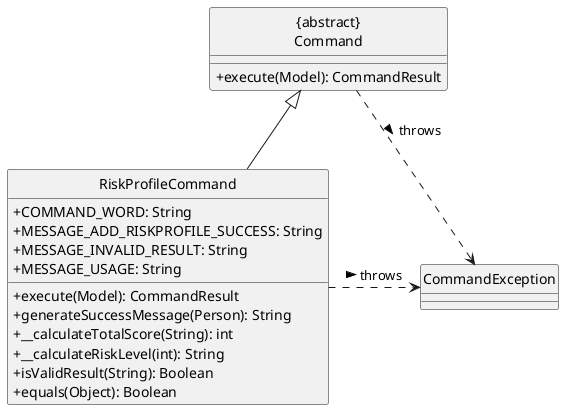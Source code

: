 @startuml
hide circle
skinparam classAttributeIconSize 0

Class "{abstract}\nCommand" as Command {
  +execute(Model): CommandResult
}
Class RiskProfileCommand {
  +COMMAND_WORD: String
  +MESSAGE_ADD_RISKPROFILE_SUCCESS: String
  +MESSAGE_INVALID_RESULT: String
  +MESSAGE_USAGE: String
  +execute(Model): CommandResult
  +generateSuccessMessage(Person): String
  +__calculateTotalScore(String): int
  +__calculateRiskLevel(int): String
  +isValidResult(String): Boolean
  +equals(Object): Boolean
}
Class CommandException

RiskProfileCommand -up-|> Command
Command ..> CommandException: throws >
RiskProfileCommand .right.> CommandException: throws >
@enduml
